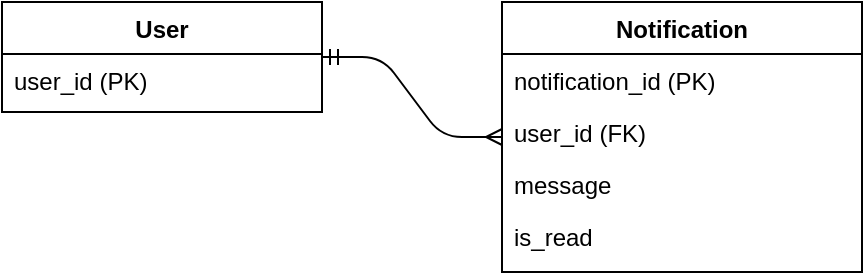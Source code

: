 <mxfile version="22.0.0" type="device">
  <diagram id="diagram_id_placeholder_notif" name="Notification ERD">
    <mxGraphModel dx="1434" dy="784" grid="1" gridSize="10" guides="1" tooltips="1" connect="1" arrows="1" fold="1" page="1" pageScale="1" pageWidth="827" pageHeight="1169" math="0" shadow="0">
      <root>
        <mxCell id="0" />
        <mxCell id="1" parent="0" />

        <!-- Notification Entity -->
        <mxCell id="notification" value="Notification" style="swimlane;fontStyle=1;align=center;verticalAlign=top;childLayout=stackLayout;horizontal=1;startSize=26;horizontalStack=0;resizeParent=1;resizeParentMax=0;resizeLast=0;collapsible=0;marginBottom=0;" vertex="1" parent="1">
          <mxGeometry x="350" y="100" width="180" height="135" as="geometry" />
        </mxCell>
        <mxCell id="notif_pk" value="notification_id (PK)" style="text;align=left;verticalAlign=middle;spacingLeft=4;spacingRight=4;overflow=hidden;portConstraint=eastwest;rotatable=0;" vertex="1" parent="notification">
          <mxGeometry y="26" width="180" height="26" as="geometry" />
        </mxCell>
        <mxCell id="notif_user_fk" value="user_id (FK)" style="text;align=left;verticalAlign=middle;spacingLeft=4;spacingRight=4;overflow=hidden;portConstraint=eastwest;rotatable=0;" vertex="1" parent="notification">
          <mxGeometry y="52" width="180" height="26" as="geometry" />
        </mxCell>
        <mxCell id="notif_message" value="message" style="text;align=left;verticalAlign=middle;spacingLeft=4;spacingRight=4;overflow=hidden;portConstraint=eastwest;rotatable=0;" vertex="1" parent="notification">
          <mxGeometry y="78" width="180" height="26" as="geometry" />
        </mxCell>
        <mxCell id="notif_is_read" value="is_read" style="text;align=left;verticalAlign=middle;spacingLeft=4;spacingRight=4;overflow=hidden;portConstraint=eastwest;rotatable=0;" vertex="1" parent="notification">
          <mxGeometry y="104" width="180" height="26" as="geometry" />
        </mxCell>
        <!-- Add timestamp, notification_type etc. if needed -->

        <!-- User (Placeholder) -->
        <mxCell id="user" value="User" style="swimlane;fontStyle=1;align=center;verticalAlign=top;childLayout=stackLayout;horizontal=1;startSize=26;horizontalStack=0;resizeParent=1;resizeParentMax=0;resizeLast=0;collapsible=0;marginBottom=0;" vertex="1" parent="1">
          <mxGeometry x="100" y="100" width="160" height="55" as="geometry" />
        </mxCell>
        <mxCell id="user_pk" value="user_id (PK)" style="text;align=left;verticalAlign=middle;spacingLeft=4;spacingRight=4;overflow=hidden;portConstraint=eastwest;rotatable=0;" vertex="1" parent="user">
          <mxGeometry y="26" width="160" height="26" as="geometry" />
        </mxCell>

        <!-- Relationships -->
        <!-- User(1) -< Receives(N) Notification -->
        <mxCell id="rel_user_notif" value="" style="edgeStyle=entityRelationEdgeStyle;endArrow=ERmany;startArrow=ERmandOne;endFill=1;startFill=0;" edge="1" parent="1" source="user" target="notification">
           <mxGeometry width="100" height="100" relative="1" as="geometry">
            <mxPoint x="260" y="167" as="sourcePoint"/>
            <mxPoint x="350" y="167" as="targetPoint"/>
          </mxGeometry>
         </mxCell>

      </root>
    </mxGraphModel>
  </diagram>
</mxfile> 